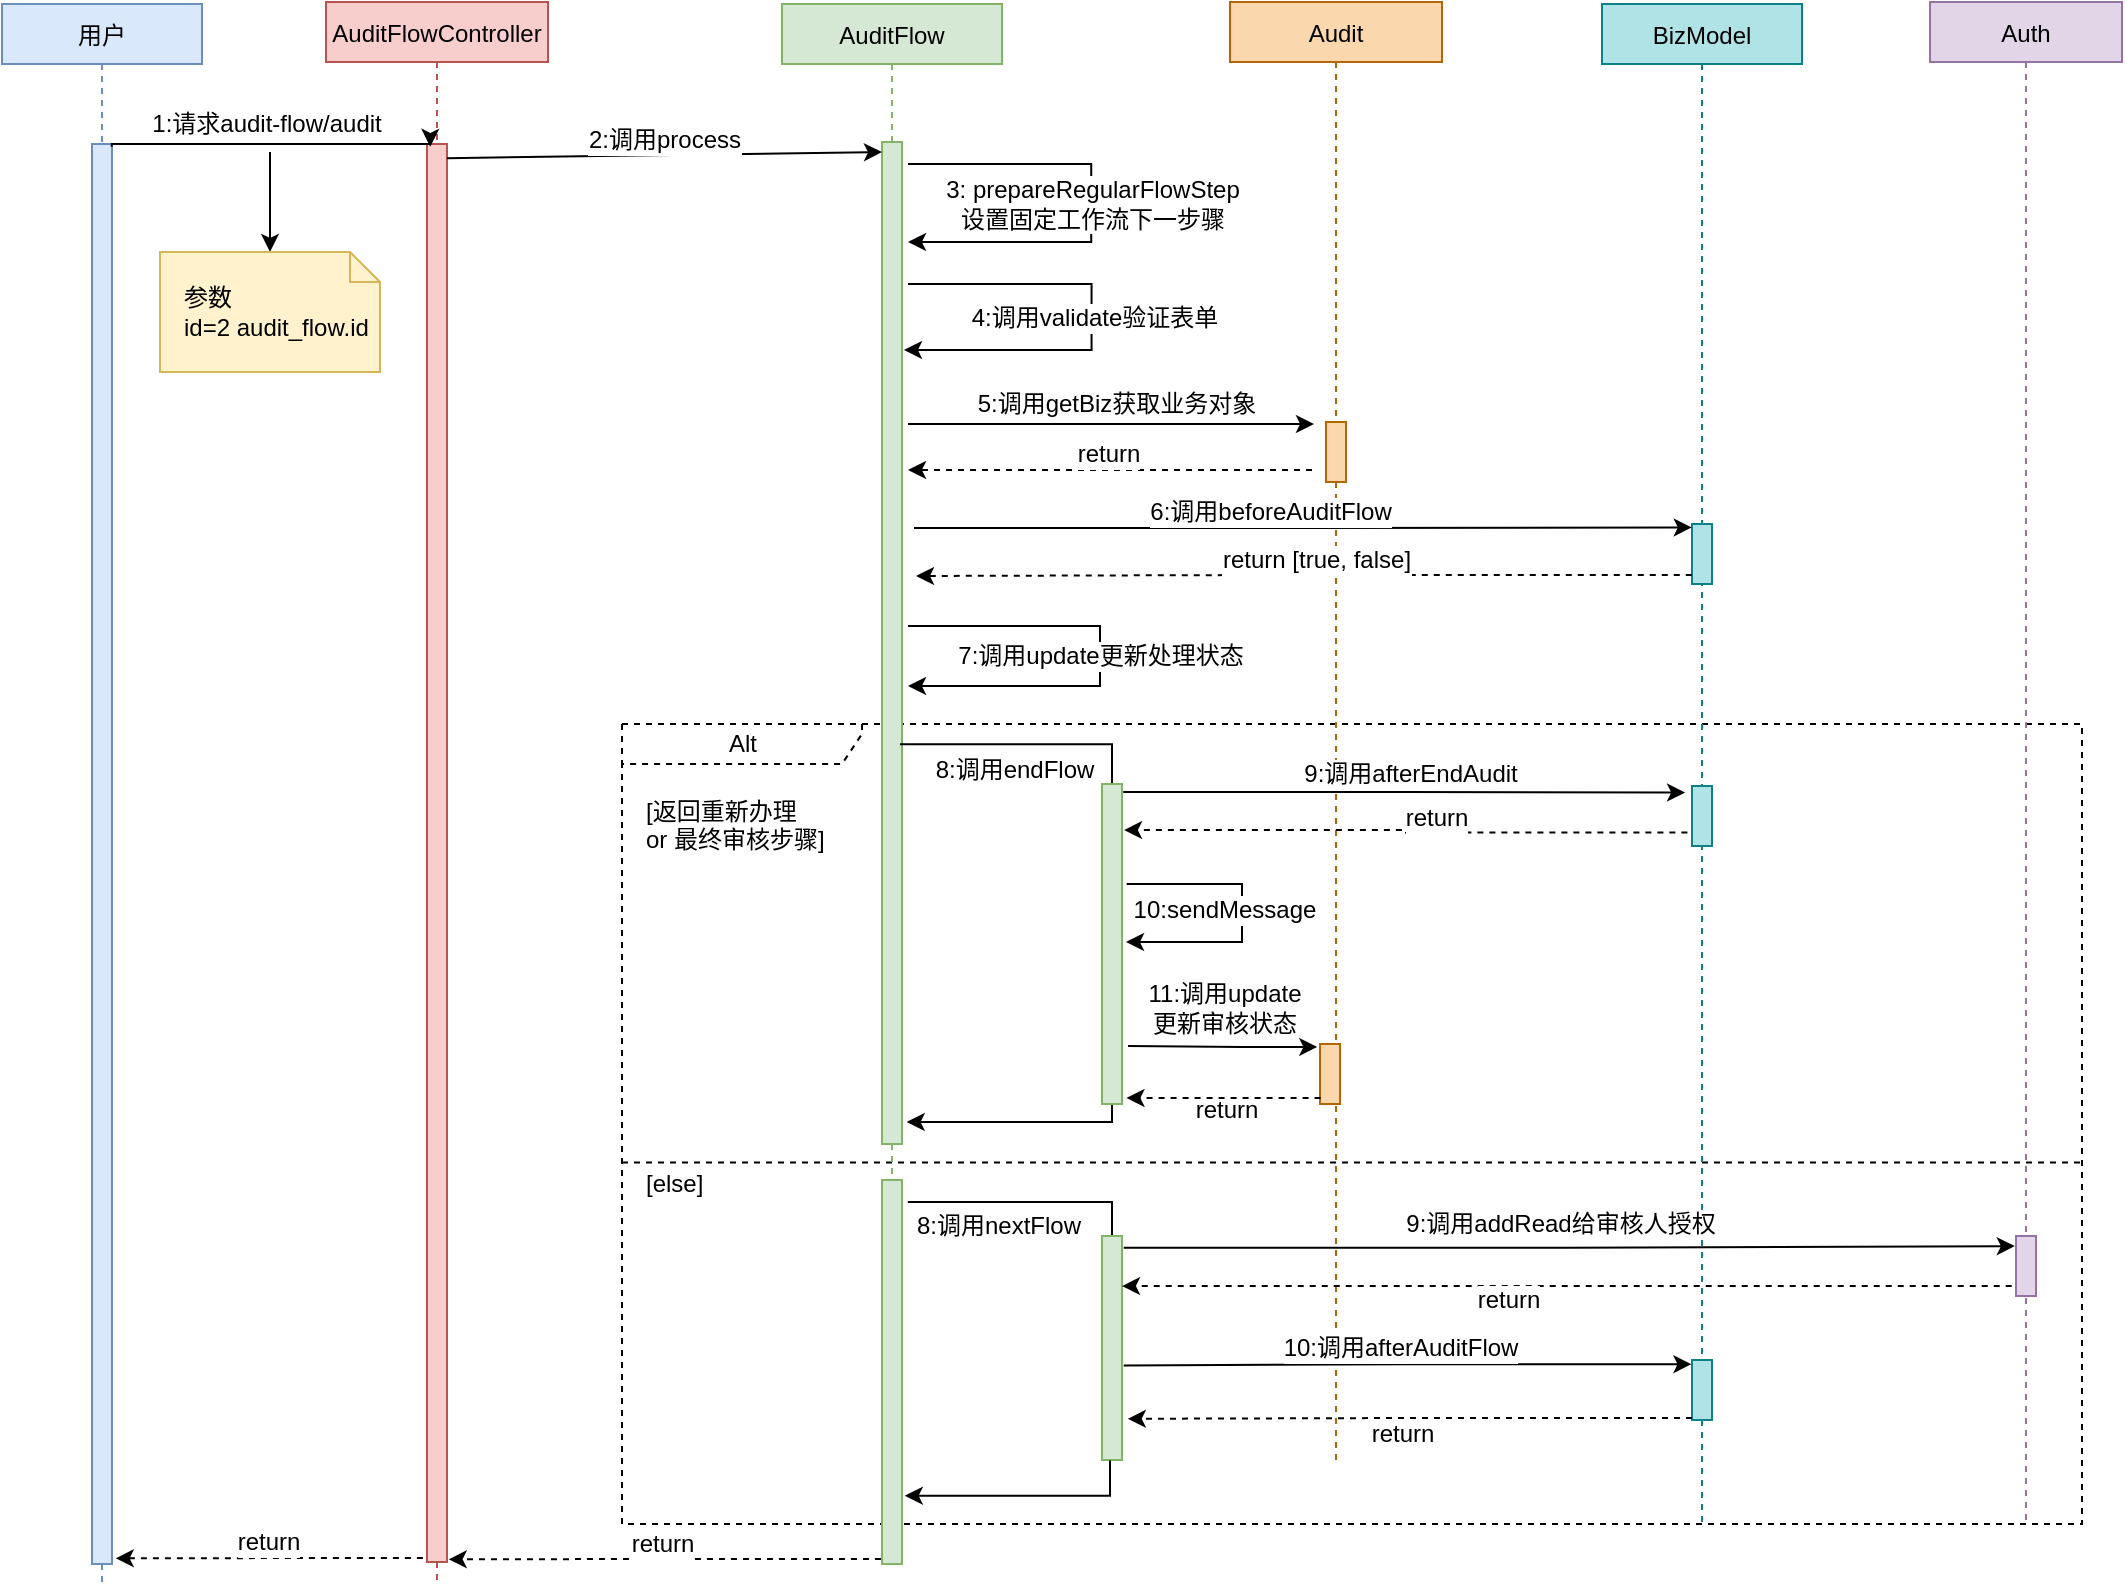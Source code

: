 <mxfile version="17.1.1" type="github">
  <diagram id="kgpKYQtTHZ0yAKxKKP6v" name="Page-1">
    <mxGraphModel dx="2108" dy="969" grid="1" gridSize="10" guides="1" tooltips="1" connect="1" arrows="1" fold="1" page="0" pageScale="1" pageWidth="850" pageHeight="1100" math="0" shadow="0">
      <root>
        <mxCell id="0" />
        <mxCell id="1" parent="0" />
        <mxCell id="dZdCZMXzPsB4hyAAzNsY-88" value="Alt" style="shape=umlFrame;tabWidth=110;tabHeight=30;tabPosition=left;html=1;boundedLbl=1;labelInHeader=1;width=120;height=20;shadow=0;dashed=1;labelBackgroundColor=none;labelBorderColor=none;fontSize=12;fontColor=default;fillColor=none;" vertex="1" parent="1">
          <mxGeometry x="340" y="450" width="730" height="400" as="geometry" />
        </mxCell>
        <mxCell id="dZdCZMXzPsB4hyAAzNsY-89" value="[返回重新办理&#xa;or 最终审核步骤]" style="text;shadow=0;dashed=1;labelBackgroundColor=none;labelBorderColor=none;fontSize=12;fontColor=default;fillColor=none;" vertex="1" parent="dZdCZMXzPsB4hyAAzNsY-88">
          <mxGeometry width="100" height="20" relative="1" as="geometry">
            <mxPoint x="10" y="30" as="offset" />
          </mxGeometry>
        </mxCell>
        <mxCell id="dZdCZMXzPsB4hyAAzNsY-90" value="" style="line;strokeWidth=1;dashed=1;labelPosition=center;verticalLabelPosition=bottom;align=left;verticalAlign=top;spacingLeft=20;spacingTop=15;shadow=0;labelBackgroundColor=none;labelBorderColor=none;fontSize=12;fontColor=default;fillColor=none;" vertex="1" parent="dZdCZMXzPsB4hyAAzNsY-88">
          <mxGeometry y="211.282" width="730" height="16" as="geometry" />
        </mxCell>
        <mxCell id="dZdCZMXzPsB4hyAAzNsY-94" value="[else]" style="text;shadow=0;dashed=1;labelBackgroundColor=none;labelBorderColor=none;fontSize=12;fontColor=default;fillColor=none;" vertex="1" parent="dZdCZMXzPsB4hyAAzNsY-88">
          <mxGeometry x="10" y="216" width="40" height="28.571" as="geometry" />
        </mxCell>
        <mxCell id="3nuBFxr9cyL0pnOWT2aG-1" value="用户" style="shape=umlLifeline;perimeter=lifelinePerimeter;container=1;collapsible=0;recursiveResize=0;rounded=0;shadow=0;strokeWidth=1;size=30;fillColor=#dae8fc;strokeColor=#6c8ebf;" parent="1" vertex="1">
          <mxGeometry x="30" y="90" width="100" height="790" as="geometry" />
        </mxCell>
        <mxCell id="3nuBFxr9cyL0pnOWT2aG-2" value="" style="points=[];perimeter=orthogonalPerimeter;rounded=0;shadow=0;strokeWidth=1;fillColor=#dae8fc;strokeColor=#6c8ebf;" parent="3nuBFxr9cyL0pnOWT2aG-1" vertex="1">
          <mxGeometry x="45" y="70" width="10" height="710" as="geometry" />
        </mxCell>
        <mxCell id="IcvptjWAVI7fcsek88gY-1" value="AuditFlowController" style="shape=umlLifeline;perimeter=lifelinePerimeter;container=1;collapsible=0;recursiveResize=0;rounded=0;shadow=0;strokeWidth=1;size=30;fillColor=#f8cecc;strokeColor=#b85450;" parent="1" vertex="1">
          <mxGeometry x="192" y="89" width="111" height="790" as="geometry" />
        </mxCell>
        <mxCell id="IcvptjWAVI7fcsek88gY-2" value="" style="points=[];perimeter=orthogonalPerimeter;rounded=0;shadow=0;strokeWidth=1;fillColor=#f8cecc;strokeColor=#b85450;" parent="IcvptjWAVI7fcsek88gY-1" vertex="1">
          <mxGeometry x="50.5" y="71" width="10" height="709" as="geometry" />
        </mxCell>
        <mxCell id="IcvptjWAVI7fcsek88gY-6" value="Audit" style="shape=umlLifeline;perimeter=lifelinePerimeter;container=1;collapsible=0;recursiveResize=0;rounded=0;shadow=0;strokeWidth=1;size=30;fillColor=#fad7ac;strokeColor=#b46504;" parent="1" vertex="1">
          <mxGeometry x="644.01" y="89" width="105.99" height="731" as="geometry" />
        </mxCell>
        <mxCell id="IcvptjWAVI7fcsek88gY-63" value="" style="points=[];perimeter=orthogonalPerimeter;rounded=0;shadow=0;strokeWidth=1;fillColor=#fad7ac;strokeColor=#b46504;" parent="IcvptjWAVI7fcsek88gY-6" vertex="1">
          <mxGeometry x="47.99" y="210" width="10" height="30" as="geometry" />
        </mxCell>
        <mxCell id="dZdCZMXzPsB4hyAAzNsY-63" value="" style="points=[];perimeter=orthogonalPerimeter;rounded=0;shadow=0;strokeWidth=1;fillColor=#fad7ac;strokeColor=#b46504;" vertex="1" parent="IcvptjWAVI7fcsek88gY-6">
          <mxGeometry x="45" y="521" width="10" height="30" as="geometry" />
        </mxCell>
        <mxCell id="IcvptjWAVI7fcsek88gY-9" value="Auth" style="shape=umlLifeline;perimeter=lifelinePerimeter;container=1;collapsible=0;recursiveResize=0;rounded=0;shadow=0;strokeWidth=1;size=30;fillColor=#e1d5e7;strokeColor=#9673a6;" parent="1" vertex="1">
          <mxGeometry x="994.01" y="89" width="95.99" height="761" as="geometry" />
        </mxCell>
        <mxCell id="IcvptjWAVI7fcsek88gY-10" value="" style="points=[];perimeter=orthogonalPerimeter;rounded=0;shadow=0;strokeWidth=1;fillColor=#e1d5e7;strokeColor=#9673a6;" parent="IcvptjWAVI7fcsek88gY-9" vertex="1">
          <mxGeometry x="42.99" y="617" width="10" height="30" as="geometry" />
        </mxCell>
        <mxCell id="IcvptjWAVI7fcsek88gY-14" style="edgeStyle=orthogonalEdgeStyle;rounded=0;orthogonalLoop=1;jettySize=auto;html=1;exitX=0.986;exitY=0.002;exitDx=0;exitDy=0;exitPerimeter=0;entryX=0.159;entryY=0.002;entryDx=0;entryDy=0;entryPerimeter=0;" parent="1" source="3nuBFxr9cyL0pnOWT2aG-2" target="IcvptjWAVI7fcsek88gY-2" edge="1">
          <mxGeometry relative="1" as="geometry">
            <Array as="points">
              <mxPoint x="160" y="160" />
              <mxPoint x="160" y="160" />
            </Array>
          </mxGeometry>
        </mxCell>
        <mxCell id="IcvptjWAVI7fcsek88gY-15" value="1:请求audit-flow/audit" style="edgeLabel;html=1;align=center;verticalAlign=middle;resizable=0;points=[];fontSize=12;" parent="IcvptjWAVI7fcsek88gY-14" vertex="1" connectable="0">
          <mxGeometry x="-0.079" y="1" relative="1" as="geometry">
            <mxPoint x="4" y="-9" as="offset" />
          </mxGeometry>
        </mxCell>
        <mxCell id="IcvptjWAVI7fcsek88gY-18" style="edgeStyle=orthogonalEdgeStyle;rounded=0;orthogonalLoop=1;jettySize=auto;html=1;fontSize=14;endArrow=none;endFill=0;startArrow=classic;startFill=1;" parent="1" edge="1">
          <mxGeometry relative="1" as="geometry">
            <mxPoint x="164" y="164" as="targetPoint" />
            <mxPoint x="164" y="214" as="sourcePoint" />
          </mxGeometry>
        </mxCell>
        <mxCell id="IcvptjWAVI7fcsek88gY-17" value="参数&lt;br&gt;id=2 audit_flow.id" style="shape=note;size=15;align=left;spacingLeft=10;html=1;whiteSpace=wrap;fillColor=#fff2cc;strokeColor=#d6b656;" parent="1" vertex="1">
          <mxGeometry x="109" y="214" width="110" height="60" as="geometry" />
        </mxCell>
        <mxCell id="IcvptjWAVI7fcsek88gY-24" value="BizModel" style="shape=umlLifeline;perimeter=lifelinePerimeter;container=1;collapsible=0;recursiveResize=0;rounded=0;shadow=0;strokeWidth=1;size=30;fillColor=#b0e3e6;strokeColor=#0e8088;" parent="1" vertex="1">
          <mxGeometry x="830" y="90" width="100" height="760" as="geometry" />
        </mxCell>
        <mxCell id="IcvptjWAVI7fcsek88gY-25" value="" style="points=[];perimeter=orthogonalPerimeter;rounded=0;shadow=0;strokeWidth=1;fillColor=#b0e3e6;strokeColor=#0e8088;" parent="IcvptjWAVI7fcsek88gY-24" vertex="1">
          <mxGeometry x="45" y="260" width="10" height="30" as="geometry" />
        </mxCell>
        <mxCell id="dZdCZMXzPsB4hyAAzNsY-56" value="" style="points=[];perimeter=orthogonalPerimeter;rounded=0;shadow=0;strokeWidth=1;fillColor=#b0e3e6;strokeColor=#0e8088;" vertex="1" parent="IcvptjWAVI7fcsek88gY-24">
          <mxGeometry x="45" y="391" width="10" height="30" as="geometry" />
        </mxCell>
        <mxCell id="dZdCZMXzPsB4hyAAzNsY-71" value="" style="points=[];perimeter=orthogonalPerimeter;rounded=0;shadow=0;strokeWidth=1;fillColor=#b0e3e6;strokeColor=#0e8088;" vertex="1" parent="IcvptjWAVI7fcsek88gY-24">
          <mxGeometry x="45" y="678" width="10" height="30" as="geometry" />
        </mxCell>
        <mxCell id="IcvptjWAVI7fcsek88gY-50" style="edgeStyle=elbowEdgeStyle;rounded=0;orthogonalLoop=1;jettySize=auto;html=1;entryX=-0.059;entryY=0.168;entryDx=0;entryDy=0;entryPerimeter=0;labelBackgroundColor=#B9E0A5;fontSize=12;fontColor=default;startArrow=none;startFill=0;endArrow=classic;endFill=1;exitX=1.085;exitY=0.053;exitDx=0;exitDy=0;exitPerimeter=0;" parent="1" source="dZdCZMXzPsB4hyAAzNsY-45" target="IcvptjWAVI7fcsek88gY-10" edge="1">
          <mxGeometry relative="1" as="geometry">
            <mxPoint x="810.94" y="698" as="sourcePoint" />
            <mxPoint x="923.95" y="697.69" as="targetPoint" />
          </mxGeometry>
        </mxCell>
        <mxCell id="IcvptjWAVI7fcsek88gY-51" value="9:调用addRead给审核人授权" style="edgeLabel;html=1;align=center;verticalAlign=middle;resizable=0;points=[];fontSize=12;fontColor=default;" parent="IcvptjWAVI7fcsek88gY-50" vertex="1" connectable="0">
          <mxGeometry x="-0.114" relative="1" as="geometry">
            <mxPoint x="20" y="-12" as="offset" />
          </mxGeometry>
        </mxCell>
        <mxCell id="dZdCZMXzPsB4hyAAzNsY-11" value="AuditFlow" style="shape=umlLifeline;perimeter=lifelinePerimeter;container=1;collapsible=0;recursiveResize=0;rounded=0;shadow=0;strokeWidth=1;size=30;fillColor=#d5e8d4;strokeColor=#82b366;" vertex="1" parent="1">
          <mxGeometry x="420" y="90" width="110" height="780" as="geometry" />
        </mxCell>
        <mxCell id="dZdCZMXzPsB4hyAAzNsY-12" value="" style="points=[];perimeter=orthogonalPerimeter;rounded=0;shadow=0;strokeWidth=1;fillColor=#d5e8d4;strokeColor=#82b366;" vertex="1" parent="dZdCZMXzPsB4hyAAzNsY-11">
          <mxGeometry x="50" y="69" width="10" height="501" as="geometry" />
        </mxCell>
        <mxCell id="dZdCZMXzPsB4hyAAzNsY-16" value="3: prepareRegularFlowStep&lt;br&gt;设置固定工作流下一步骤" style="edgeStyle=elbowEdgeStyle;rounded=0;orthogonalLoop=1;jettySize=auto;html=1;fontSize=12;fontColor=default;startArrow=classic;startFill=1;endArrow=none;endFill=0;elbow=horizontal;" edge="1" parent="dZdCZMXzPsB4hyAAzNsY-11">
          <mxGeometry relative="1" as="geometry">
            <mxPoint x="63" y="80" as="targetPoint" />
            <mxPoint x="63" y="119" as="sourcePoint" />
            <Array as="points">
              <mxPoint x="154.61" y="107.09" />
              <mxPoint x="124.33" y="87.09" />
              <mxPoint x="124.33" y="87.09" />
            </Array>
          </mxGeometry>
        </mxCell>
        <mxCell id="dZdCZMXzPsB4hyAAzNsY-17" value="7:调用update更新处理状态" style="endArrow=classic;html=1;rounded=0;fontSize=12;fontColor=default;" edge="1" parent="dZdCZMXzPsB4hyAAzNsY-11">
          <mxGeometry width="50" height="50" relative="1" as="geometry">
            <mxPoint x="63.0" y="311" as="sourcePoint" />
            <mxPoint x="63.0" y="341" as="targetPoint" />
            <Array as="points">
              <mxPoint x="159.0" y="311" />
              <mxPoint x="159.0" y="341" />
            </Array>
          </mxGeometry>
        </mxCell>
        <mxCell id="dZdCZMXzPsB4hyAAzNsY-28" value="4:调用validate验证表单" style="edgeStyle=elbowEdgeStyle;rounded=0;orthogonalLoop=1;jettySize=auto;html=1;fontSize=12;fontColor=default;startArrow=classic;startFill=1;endArrow=none;endFill=0;elbow=horizontal;" edge="1" parent="dZdCZMXzPsB4hyAAzNsY-11">
          <mxGeometry x="0.007" y="-1" relative="1" as="geometry">
            <mxPoint x="63" y="140" as="targetPoint" />
            <mxPoint x="61" y="173" as="sourcePoint" />
            <Array as="points">
              <mxPoint x="154.78" y="167.09" />
              <mxPoint x="124.5" y="147.09" />
              <mxPoint x="124.5" y="147.09" />
            </Array>
            <mxPoint as="offset" />
          </mxGeometry>
        </mxCell>
        <mxCell id="dZdCZMXzPsB4hyAAzNsY-69" value="" style="points=[];perimeter=orthogonalPerimeter;rounded=0;shadow=0;strokeWidth=1;fillColor=#d5e8d4;strokeColor=#82b366;" vertex="1" parent="dZdCZMXzPsB4hyAAzNsY-11">
          <mxGeometry x="50" y="588" width="10" height="192" as="geometry" />
        </mxCell>
        <mxCell id="dZdCZMXzPsB4hyAAzNsY-21" style="edgeStyle=elbowEdgeStyle;rounded=0;orthogonalLoop=1;jettySize=auto;html=1;dashed=1;labelBackgroundColor=none;fontSize=12;fontColor=#CC0000;startArrow=none;startFill=0;endArrow=classic;endFill=1;strokeColor=none;strokeWidth=2;" edge="1" parent="1" source="IcvptjWAVI7fcsek88gY-2">
          <mxGeometry relative="1" as="geometry">
            <mxPoint x="315.207" y="410.0" as="targetPoint" />
          </mxGeometry>
        </mxCell>
        <mxCell id="dZdCZMXzPsB4hyAAzNsY-23" value="调用process" style="endArrow=classic;html=1;rounded=0;labelBackgroundColor=none;fontSize=12;fontColor=none;strokeColor=#000000;strokeWidth=1;exitX=0.995;exitY=0.01;exitDx=0;exitDy=0;exitPerimeter=0;noLabel=1;" edge="1" parent="1" source="IcvptjWAVI7fcsek88gY-2">
          <mxGeometry width="50" height="50" relative="1" as="geometry">
            <mxPoint x="443" y="285" as="sourcePoint" />
            <mxPoint x="470" y="164" as="targetPoint" />
          </mxGeometry>
        </mxCell>
        <mxCell id="dZdCZMXzPsB4hyAAzNsY-25" value="2:调用process" style="edgeLabel;html=1;align=center;verticalAlign=middle;resizable=0;points=[];fontSize=12;fontColor=default;" vertex="1" connectable="0" parent="dZdCZMXzPsB4hyAAzNsY-23">
          <mxGeometry x="-0.008" y="-1" relative="1" as="geometry">
            <mxPoint y="-9" as="offset" />
          </mxGeometry>
        </mxCell>
        <mxCell id="dZdCZMXzPsB4hyAAzNsY-35" value="" style="endArrow=classic;html=1;rounded=0;labelBackgroundColor=none;fontSize=12;fontColor=default;strokeColor=#000000;strokeWidth=1;" edge="1" parent="1">
          <mxGeometry width="50" height="50" relative="1" as="geometry">
            <mxPoint x="483" y="300" as="sourcePoint" />
            <mxPoint x="686" y="300" as="targetPoint" />
          </mxGeometry>
        </mxCell>
        <mxCell id="dZdCZMXzPsB4hyAAzNsY-36" value="5:调用getBiz获取业务对象" style="edgeLabel;html=1;align=center;verticalAlign=middle;resizable=0;points=[];fontSize=12;fontColor=default;" vertex="1" connectable="0" parent="dZdCZMXzPsB4hyAAzNsY-35">
          <mxGeometry x="-0.048" relative="1" as="geometry">
            <mxPoint x="7" y="-10" as="offset" />
          </mxGeometry>
        </mxCell>
        <mxCell id="dZdCZMXzPsB4hyAAzNsY-37" style="edgeStyle=elbowEdgeStyle;rounded=0;orthogonalLoop=1;jettySize=auto;html=1;labelBackgroundColor=none;fontSize=12;fontColor=default;startArrow=none;startFill=0;endArrow=classic;endFill=1;strokeColor=#000000;strokeWidth=1;dashed=1;" edge="1" parent="1">
          <mxGeometry relative="1" as="geometry">
            <mxPoint x="685.01" y="323" as="sourcePoint" />
            <mxPoint x="483" y="323" as="targetPoint" />
          </mxGeometry>
        </mxCell>
        <mxCell id="dZdCZMXzPsB4hyAAzNsY-38" value="return" style="edgeLabel;html=1;align=center;verticalAlign=middle;resizable=0;points=[];fontSize=12;fontColor=default;" vertex="1" connectable="0" parent="dZdCZMXzPsB4hyAAzNsY-37">
          <mxGeometry x="-0.078" y="1" relative="1" as="geometry">
            <mxPoint x="-9" y="-9" as="offset" />
          </mxGeometry>
        </mxCell>
        <mxCell id="dZdCZMXzPsB4hyAAzNsY-39" style="edgeStyle=elbowEdgeStyle;rounded=0;orthogonalLoop=1;jettySize=auto;html=1;labelBackgroundColor=none;fontSize=12;fontColor=default;startArrow=none;startFill=0;endArrow=classic;endFill=1;strokeColor=#000000;strokeWidth=1;entryX=-0.011;entryY=0.058;entryDx=0;entryDy=0;entryPerimeter=0;" edge="1" parent="1" target="IcvptjWAVI7fcsek88gY-25">
          <mxGeometry relative="1" as="geometry">
            <mxPoint x="486" y="352" as="sourcePoint" />
            <mxPoint x="870" y="350" as="targetPoint" />
          </mxGeometry>
        </mxCell>
        <mxCell id="dZdCZMXzPsB4hyAAzNsY-40" value="6:调用beforeAuditFlow" style="edgeLabel;html=1;align=center;verticalAlign=middle;resizable=0;points=[];fontSize=12;fontColor=default;" vertex="1" connectable="0" parent="dZdCZMXzPsB4hyAAzNsY-39">
          <mxGeometry x="-0.085" y="-1" relative="1" as="geometry">
            <mxPoint y="-9" as="offset" />
          </mxGeometry>
        </mxCell>
        <mxCell id="dZdCZMXzPsB4hyAAzNsY-41" style="edgeStyle=elbowEdgeStyle;rounded=0;orthogonalLoop=1;jettySize=auto;html=1;labelBackgroundColor=none;fontSize=12;fontColor=default;startArrow=none;startFill=0;endArrow=classic;endFill=1;strokeColor=#000000;strokeWidth=1;dashed=1;exitX=-0.011;exitY=0.848;exitDx=0;exitDy=0;exitPerimeter=0;" edge="1" parent="1" source="IcvptjWAVI7fcsek88gY-25">
          <mxGeometry relative="1" as="geometry">
            <mxPoint x="870" y="370" as="sourcePoint" />
            <mxPoint x="487" y="376" as="targetPoint" />
          </mxGeometry>
        </mxCell>
        <mxCell id="dZdCZMXzPsB4hyAAzNsY-42" value="return [true, false]" style="edgeLabel;html=1;align=center;verticalAlign=middle;resizable=0;points=[];fontSize=12;fontColor=default;" vertex="1" connectable="0" parent="dZdCZMXzPsB4hyAAzNsY-41">
          <mxGeometry x="-0.078" y="1" relative="1" as="geometry">
            <mxPoint x="-9" y="-9" as="offset" />
          </mxGeometry>
        </mxCell>
        <mxCell id="dZdCZMXzPsB4hyAAzNsY-49" style="edgeStyle=elbowEdgeStyle;rounded=0;orthogonalLoop=1;jettySize=auto;html=1;entryX=1.289;entryY=0.057;entryDx=0;entryDy=0;entryPerimeter=0;labelBackgroundColor=none;fontSize=12;fontColor=default;startArrow=none;startFill=0;endArrow=none;endFill=0;strokeColor=#000000;strokeWidth=1;" edge="1" parent="1" source="dZdCZMXzPsB4hyAAzNsY-45" target="dZdCZMXzPsB4hyAAzNsY-69">
          <mxGeometry relative="1" as="geometry">
            <mxPoint x="485" y="686.225" as="targetPoint" />
            <Array as="points">
              <mxPoint x="585" y="708" />
            </Array>
          </mxGeometry>
        </mxCell>
        <mxCell id="dZdCZMXzPsB4hyAAzNsY-51" value="8:调用nextFlow" style="edgeLabel;html=1;align=center;verticalAlign=middle;resizable=0;points=[];fontSize=12;fontColor=default;" vertex="1" connectable="0" parent="dZdCZMXzPsB4hyAAzNsY-49">
          <mxGeometry x="0.544" y="1" relative="1" as="geometry">
            <mxPoint x="18" y="11" as="offset" />
          </mxGeometry>
        </mxCell>
        <mxCell id="dZdCZMXzPsB4hyAAzNsY-45" value="" style="points=[];perimeter=orthogonalPerimeter;rounded=0;shadow=0;strokeWidth=1;fillColor=#d5e8d4;strokeColor=#82b366;" vertex="1" parent="1">
          <mxGeometry x="580" y="706" width="10" height="112" as="geometry" />
        </mxCell>
        <mxCell id="dZdCZMXzPsB4hyAAzNsY-48" style="edgeStyle=elbowEdgeStyle;rounded=0;orthogonalLoop=1;jettySize=auto;html=1;entryX=0.57;entryY=-0.005;entryDx=0;entryDy=0;entryPerimeter=0;labelBackgroundColor=none;fontSize=12;fontColor=default;startArrow=none;startFill=0;endArrow=classic;endFill=1;strokeColor=#000000;strokeWidth=1;" edge="1" parent="1" source="dZdCZMXzPsB4hyAAzNsY-45" target="dZdCZMXzPsB4hyAAzNsY-45">
          <mxGeometry relative="1" as="geometry" />
        </mxCell>
        <mxCell id="dZdCZMXzPsB4hyAAzNsY-54" style="edgeStyle=elbowEdgeStyle;rounded=0;orthogonalLoop=1;jettySize=auto;html=1;labelBackgroundColor=none;fontSize=12;fontColor=default;startArrow=none;startFill=0;endArrow=none;endFill=0;strokeColor=#000000;strokeWidth=1;entryX=0.9;entryY=0.601;entryDx=0;entryDy=0;entryPerimeter=0;" edge="1" parent="1" source="dZdCZMXzPsB4hyAAzNsY-52" target="dZdCZMXzPsB4hyAAzNsY-12">
          <mxGeometry relative="1" as="geometry">
            <mxPoint x="490" y="480" as="targetPoint" />
            <Array as="points">
              <mxPoint x="585" y="450" />
            </Array>
          </mxGeometry>
        </mxCell>
        <mxCell id="dZdCZMXzPsB4hyAAzNsY-55" value="8:调用endFlow" style="edgeLabel;html=1;align=center;verticalAlign=middle;resizable=0;points=[];fontSize=12;fontColor=default;" vertex="1" connectable="0" parent="dZdCZMXzPsB4hyAAzNsY-54">
          <mxGeometry x="0.076" relative="1" as="geometry">
            <mxPoint x="-2" y="13" as="offset" />
          </mxGeometry>
        </mxCell>
        <mxCell id="dZdCZMXzPsB4hyAAzNsY-57" style="edgeStyle=elbowEdgeStyle;rounded=0;orthogonalLoop=1;jettySize=auto;html=1;entryX=-0.344;entryY=0.11;entryDx=0;entryDy=0;entryPerimeter=0;labelBackgroundColor=none;fontSize=12;fontColor=default;startArrow=none;startFill=0;endArrow=classic;endFill=1;strokeColor=#000000;strokeWidth=1;exitX=1.06;exitY=0.025;exitDx=0;exitDy=0;exitPerimeter=0;elbow=horizontal;" edge="1" parent="1" source="dZdCZMXzPsB4hyAAzNsY-52" target="dZdCZMXzPsB4hyAAzNsY-56">
          <mxGeometry relative="1" as="geometry" />
        </mxCell>
        <mxCell id="dZdCZMXzPsB4hyAAzNsY-58" value="9:调用afterEndAudit" style="edgeLabel;html=1;align=center;verticalAlign=middle;resizable=0;points=[];fontSize=12;fontColor=default;" vertex="1" connectable="0" parent="dZdCZMXzPsB4hyAAzNsY-57">
          <mxGeometry x="0.075" relative="1" as="geometry">
            <mxPoint x="-8" y="-10" as="offset" />
          </mxGeometry>
        </mxCell>
        <mxCell id="dZdCZMXzPsB4hyAAzNsY-61" style="edgeStyle=elbowEdgeStyle;rounded=0;orthogonalLoop=1;jettySize=auto;html=1;labelBackgroundColor=none;fontSize=12;fontColor=default;startArrow=none;startFill=0;endArrow=classic;endFill=1;strokeColor=#000000;strokeWidth=1;exitX=1.233;exitY=0.542;exitDx=0;exitDy=0;exitPerimeter=0;" edge="1" parent="1">
          <mxGeometry relative="1" as="geometry">
            <mxPoint x="592" y="559" as="targetPoint" />
            <mxPoint x="592.33" y="530.04" as="sourcePoint" />
            <Array as="points">
              <mxPoint x="650" y="525" />
            </Array>
          </mxGeometry>
        </mxCell>
        <mxCell id="dZdCZMXzPsB4hyAAzNsY-62" value="10:sendMessage" style="edgeLabel;html=1;align=center;verticalAlign=middle;resizable=0;points=[];fontSize=12;fontColor=default;" vertex="1" connectable="0" parent="dZdCZMXzPsB4hyAAzNsY-61">
          <mxGeometry x="-0.519" relative="1" as="geometry">
            <mxPoint x="13" y="13" as="offset" />
          </mxGeometry>
        </mxCell>
        <mxCell id="dZdCZMXzPsB4hyAAzNsY-68" style="edgeStyle=elbowEdgeStyle;rounded=0;orthogonalLoop=1;jettySize=auto;html=1;labelBackgroundColor=none;fontSize=12;fontColor=default;startArrow=none;startFill=0;endArrow=classic;endFill=1;strokeColor=#000000;strokeWidth=1;entryX=1.233;entryY=0.978;entryDx=0;entryDy=0;entryPerimeter=0;" edge="1" parent="1" source="dZdCZMXzPsB4hyAAzNsY-52" target="dZdCZMXzPsB4hyAAzNsY-12">
          <mxGeometry relative="1" as="geometry">
            <mxPoint x="485" y="650" as="targetPoint" />
            <Array as="points">
              <mxPoint x="585" y="640" />
            </Array>
          </mxGeometry>
        </mxCell>
        <mxCell id="dZdCZMXzPsB4hyAAzNsY-52" value="" style="points=[];perimeter=orthogonalPerimeter;rounded=0;shadow=0;strokeWidth=1;fillColor=#d5e8d4;strokeColor=#82b366;" vertex="1" parent="1">
          <mxGeometry x="580" y="480" width="10" height="160" as="geometry" />
        </mxCell>
        <mxCell id="dZdCZMXzPsB4hyAAzNsY-59" style="edgeStyle=elbowEdgeStyle;rounded=0;orthogonalLoop=1;jettySize=auto;html=1;entryX=1.1;entryY=0.144;entryDx=0;entryDy=0;entryPerimeter=0;labelBackgroundColor=none;fontSize=12;fontColor=default;startArrow=none;startFill=0;endArrow=classic;endFill=1;strokeColor=#000000;strokeWidth=1;exitX=-0.23;exitY=0.776;exitDx=0;exitDy=0;exitPerimeter=0;dashed=1;" edge="1" parent="1" source="dZdCZMXzPsB4hyAAzNsY-56" target="dZdCZMXzPsB4hyAAzNsY-52">
          <mxGeometry relative="1" as="geometry" />
        </mxCell>
        <mxCell id="dZdCZMXzPsB4hyAAzNsY-60" value="return" style="edgeLabel;html=1;align=center;verticalAlign=middle;resizable=0;points=[];fontSize=12;fontColor=default;" vertex="1" connectable="0" parent="dZdCZMXzPsB4hyAAzNsY-59">
          <mxGeometry x="-0.117" relative="1" as="geometry">
            <mxPoint x="-1" y="-8" as="offset" />
          </mxGeometry>
        </mxCell>
        <mxCell id="dZdCZMXzPsB4hyAAzNsY-64" style="edgeStyle=elbowEdgeStyle;rounded=0;orthogonalLoop=1;jettySize=auto;html=1;labelBackgroundColor=none;fontSize=12;fontColor=default;startArrow=classic;startFill=1;endArrow=none;endFill=0;strokeColor=#000000;strokeWidth=1;exitX=-0.136;exitY=0.049;exitDx=0;exitDy=0;exitPerimeter=0;" edge="1" parent="1" source="dZdCZMXzPsB4hyAAzNsY-63">
          <mxGeometry relative="1" as="geometry">
            <mxPoint x="688.17" y="605.83" as="sourcePoint" />
            <mxPoint x="593" y="611" as="targetPoint" />
            <Array as="points">
              <mxPoint x="650" y="577" />
            </Array>
          </mxGeometry>
        </mxCell>
        <mxCell id="dZdCZMXzPsB4hyAAzNsY-65" value="11:调用update&lt;br&gt;更新审核状态" style="edgeLabel;html=1;align=center;verticalAlign=middle;resizable=0;points=[];fontSize=12;fontColor=default;" vertex="1" connectable="0" parent="dZdCZMXzPsB4hyAAzNsY-64">
          <mxGeometry x="0.07" y="-1" relative="1" as="geometry">
            <mxPoint x="4" y="-18" as="offset" />
          </mxGeometry>
        </mxCell>
        <mxCell id="dZdCZMXzPsB4hyAAzNsY-66" style="edgeStyle=elbowEdgeStyle;rounded=0;orthogonalLoop=1;jettySize=auto;html=1;entryX=1.224;entryY=0.981;entryDx=0;entryDy=0;entryPerimeter=0;labelBackgroundColor=none;fontSize=12;fontColor=default;startArrow=none;startFill=0;endArrow=classic;endFill=1;strokeColor=#000000;strokeWidth=1;dashed=1;exitX=0.028;exitY=0.898;exitDx=0;exitDy=0;exitPerimeter=0;" edge="1" parent="1" source="dZdCZMXzPsB4hyAAzNsY-63" target="dZdCZMXzPsB4hyAAzNsY-52">
          <mxGeometry relative="1" as="geometry" />
        </mxCell>
        <mxCell id="dZdCZMXzPsB4hyAAzNsY-67" value="return" style="edgeLabel;html=1;align=center;verticalAlign=middle;resizable=0;points=[];fontSize=12;fontColor=default;labelBackgroundColor=none;" vertex="1" connectable="0" parent="dZdCZMXzPsB4hyAAzNsY-66">
          <mxGeometry x="-0.217" y="-1" relative="1" as="geometry">
            <mxPoint x="-10" y="7" as="offset" />
          </mxGeometry>
        </mxCell>
        <mxCell id="dZdCZMXzPsB4hyAAzNsY-72" style="edgeStyle=elbowEdgeStyle;rounded=0;orthogonalLoop=1;jettySize=auto;html=1;entryX=1;entryY=0.139;entryDx=0;entryDy=0;entryPerimeter=0;labelBackgroundColor=none;fontSize=12;fontColor=default;startArrow=none;startFill=0;endArrow=classic;endFill=1;strokeColor=#000000;strokeWidth=1;dashed=1;" edge="1" parent="1">
          <mxGeometry relative="1" as="geometry">
            <mxPoint x="1034.86" y="731" as="sourcePoint" />
            <mxPoint x="590" y="731.008" as="targetPoint" />
          </mxGeometry>
        </mxCell>
        <mxCell id="dZdCZMXzPsB4hyAAzNsY-73" value="return" style="edgeLabel;html=1;align=center;verticalAlign=middle;resizable=0;points=[];fontSize=12;fontColor=default;" vertex="1" connectable="0" parent="dZdCZMXzPsB4hyAAzNsY-72">
          <mxGeometry x="0.132" y="-3" relative="1" as="geometry">
            <mxPoint y="10" as="offset" />
          </mxGeometry>
        </mxCell>
        <mxCell id="dZdCZMXzPsB4hyAAzNsY-74" style="edgeStyle=elbowEdgeStyle;rounded=0;orthogonalLoop=1;jettySize=auto;html=1;dashed=1;labelBackgroundColor=none;fontSize=12;fontColor=default;startArrow=none;startFill=0;endArrow=classic;endFill=1;strokeColor=#000000;strokeWidth=1;entryX=1.29;entryY=0.691;entryDx=0;entryDy=0;entryPerimeter=0;" edge="1" parent="1">
          <mxGeometry relative="1" as="geometry">
            <mxPoint x="592.9" y="797.392" as="targetPoint" />
            <mxPoint x="875" y="797" as="sourcePoint" />
          </mxGeometry>
        </mxCell>
        <mxCell id="dZdCZMXzPsB4hyAAzNsY-75" value="return" style="edgeLabel;html=1;align=center;verticalAlign=middle;resizable=0;points=[];fontSize=12;fontColor=default;" vertex="1" connectable="0" parent="dZdCZMXzPsB4hyAAzNsY-74">
          <mxGeometry x="-0.085" y="1" relative="1" as="geometry">
            <mxPoint x="-16" y="7" as="offset" />
          </mxGeometry>
        </mxCell>
        <mxCell id="dZdCZMXzPsB4hyAAzNsY-76" style="edgeStyle=elbowEdgeStyle;rounded=0;orthogonalLoop=1;jettySize=auto;html=1;labelBackgroundColor=none;fontSize=12;fontColor=default;startArrow=classic;startFill=1;endArrow=none;endFill=0;strokeColor=#000000;strokeWidth=1;exitX=-0.028;exitY=0.07;exitDx=0;exitDy=0;exitPerimeter=0;entryX=1.086;entryY=0.56;entryDx=0;entryDy=0;entryPerimeter=0;" edge="1" parent="1" source="dZdCZMXzPsB4hyAAzNsY-71">
          <mxGeometry relative="1" as="geometry">
            <mxPoint x="875.97" y="770.51" as="sourcePoint" />
            <mxPoint x="590.86" y="770.72" as="targetPoint" />
          </mxGeometry>
        </mxCell>
        <mxCell id="dZdCZMXzPsB4hyAAzNsY-77" value="10:调用afterAuditFlow" style="edgeLabel;html=1;align=center;verticalAlign=middle;resizable=0;points=[];fontSize=12;fontColor=default;" vertex="1" connectable="0" parent="dZdCZMXzPsB4hyAAzNsY-76">
          <mxGeometry x="0.035" y="-1" relative="1" as="geometry">
            <mxPoint y="-8" as="offset" />
          </mxGeometry>
        </mxCell>
        <mxCell id="dZdCZMXzPsB4hyAAzNsY-80" style="edgeStyle=elbowEdgeStyle;rounded=0;orthogonalLoop=1;jettySize=auto;html=1;entryX=0.4;entryY=1.002;entryDx=0;entryDy=0;entryPerimeter=0;labelBackgroundColor=none;fontSize=12;fontColor=default;startArrow=classic;startFill=1;endArrow=none;endFill=0;strokeColor=#000000;strokeWidth=1;exitX=1.139;exitY=0.822;exitDx=0;exitDy=0;exitPerimeter=0;elbow=horizontal;" edge="1" parent="1" source="dZdCZMXzPsB4hyAAzNsY-69" target="dZdCZMXzPsB4hyAAzNsY-45">
          <mxGeometry relative="1" as="geometry">
            <Array as="points">
              <mxPoint x="584" y="828" />
            </Array>
          </mxGeometry>
        </mxCell>
        <mxCell id="dZdCZMXzPsB4hyAAzNsY-83" style="edgeStyle=elbowEdgeStyle;rounded=0;orthogonalLoop=1;jettySize=auto;html=1;labelBackgroundColor=none;fontSize=12;fontColor=default;startArrow=none;startFill=0;endArrow=classic;endFill=1;strokeColor=#000000;strokeWidth=1;entryX=1.085;entryY=0.985;entryDx=0;entryDy=0;entryPerimeter=0;exitX=-0.052;exitY=0.944;exitDx=0;exitDy=0;exitPerimeter=0;dashed=1;" edge="1" parent="1">
          <mxGeometry relative="1" as="geometry">
            <mxPoint x="469.48" y="867.48" as="sourcePoint" />
            <mxPoint x="253.35" y="867.665" as="targetPoint" />
          </mxGeometry>
        </mxCell>
        <mxCell id="dZdCZMXzPsB4hyAAzNsY-84" value="return" style="edgeLabel;html=1;align=center;verticalAlign=middle;resizable=0;points=[];fontSize=12;fontColor=default;" vertex="1" connectable="0" parent="dZdCZMXzPsB4hyAAzNsY-83">
          <mxGeometry x="-0.248" y="2" relative="1" as="geometry">
            <mxPoint x="-28" y="-10" as="offset" />
          </mxGeometry>
        </mxCell>
        <mxCell id="dZdCZMXzPsB4hyAAzNsY-85" style="edgeStyle=elbowEdgeStyle;rounded=0;orthogonalLoop=1;jettySize=auto;html=1;labelBackgroundColor=none;fontSize=12;fontColor=default;startArrow=none;startFill=0;endArrow=classic;endFill=1;strokeColor=#000000;strokeWidth=1;entryX=1.085;entryY=0.985;entryDx=0;entryDy=0;entryPerimeter=0;exitX=-0.205;exitY=0.987;exitDx=0;exitDy=0;exitPerimeter=0;dashed=1;" edge="1" parent="1">
          <mxGeometry relative="1" as="geometry">
            <mxPoint x="240.45" y="867.043" as="sourcePoint" />
            <mxPoint x="86.87" y="867.185" as="targetPoint" />
          </mxGeometry>
        </mxCell>
        <mxCell id="dZdCZMXzPsB4hyAAzNsY-86" value="return" style="edgeLabel;html=1;align=center;verticalAlign=middle;resizable=0;points=[];fontSize=12;fontColor=default;" vertex="1" connectable="0" parent="dZdCZMXzPsB4hyAAzNsY-85">
          <mxGeometry x="-0.248" y="2" relative="1" as="geometry">
            <mxPoint x="-20" y="-10" as="offset" />
          </mxGeometry>
        </mxCell>
      </root>
    </mxGraphModel>
  </diagram>
</mxfile>
